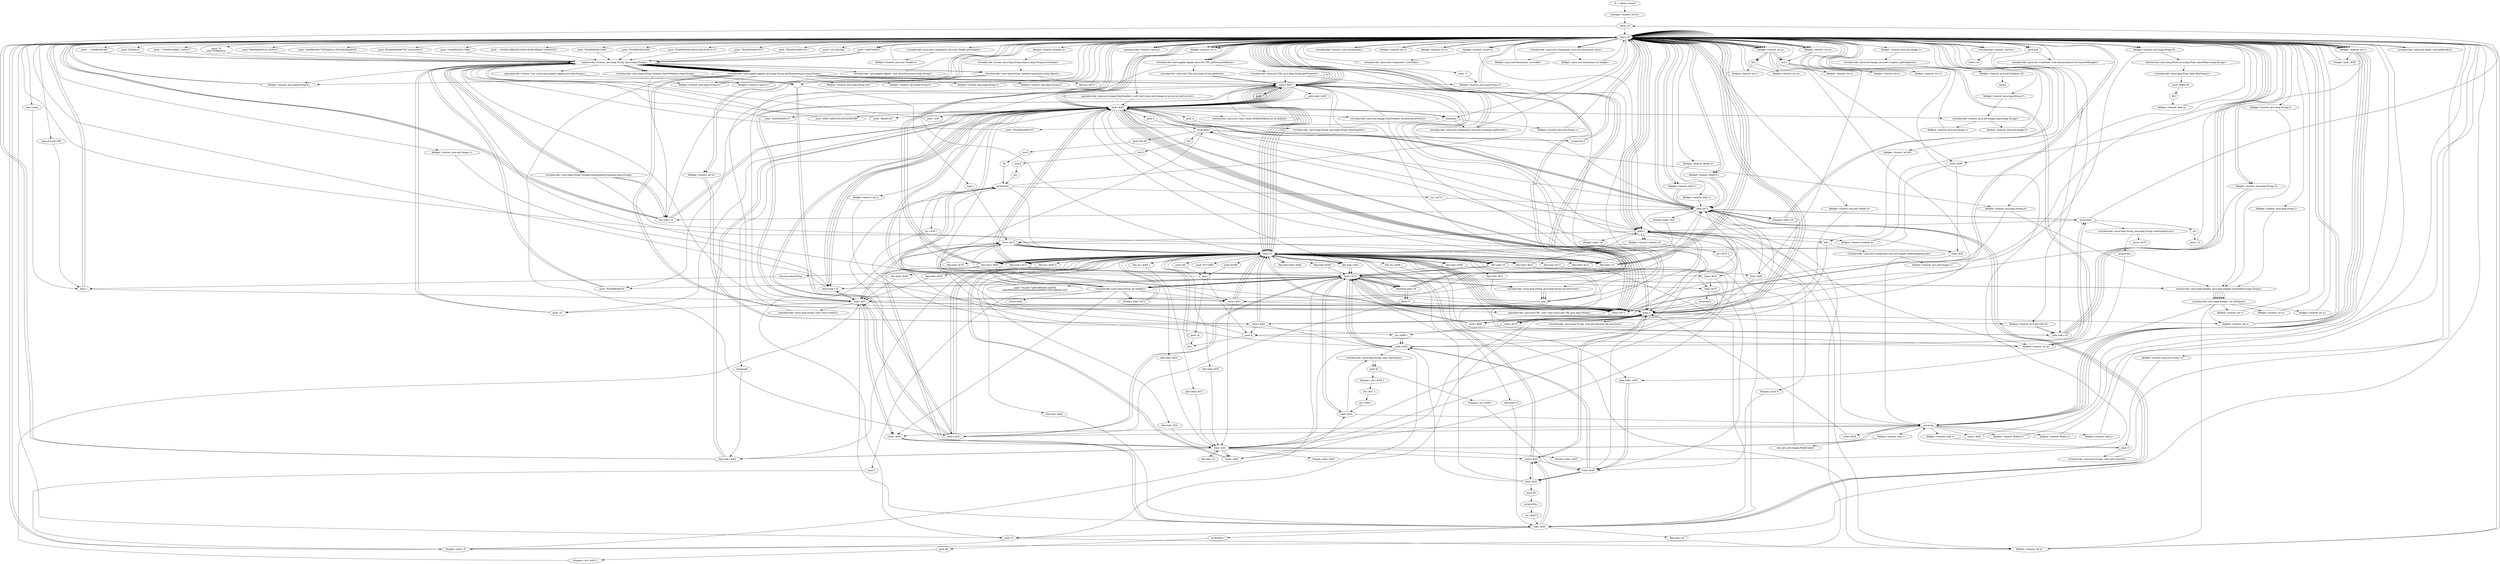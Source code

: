 digraph "" {
    "r0 := @this: huerot"
    "staticget <huerot: int bI>"
    "r0 := @this: huerot"->"staticget <huerot: int bI>";
    "store.i i0"
    "staticget <huerot: int bI>"->"store.i i0";
    "load.r r0"
    "store.i i0"->"load.r r0";
    "push null"
    "load.r r0"->"push null";
    "virtualinvoke <java.awt.Container: void setLayout(java.awt.LayoutManager)>"
    "push null"->"virtualinvoke <java.awt.Container: void setLayout(java.awt.LayoutManager)>";
    "virtualinvoke <java.awt.Container: void setLayout(java.awt.LayoutManager)>"->"load.r r0";
    "virtualinvoke <java.awt.Panel: void addNotify()>"
    "load.r r0"->"virtualinvoke <java.awt.Panel: void addNotify()>";
    "virtualinvoke <java.awt.Panel: void addNotify()>"->"load.r r0";
    "load.r r0"->"load.r r0";
    "virtualinvoke <java.awt.Component: java.awt.Toolkit getToolkit()>"
    "load.r r0"->"virtualinvoke <java.awt.Component: java.awt.Toolkit getToolkit()>";
    "fieldput <huerot: java.awt.Toolkit d>"
    "virtualinvoke <java.awt.Component: java.awt.Toolkit getToolkit()>"->"fieldput <huerot: java.awt.Toolkit d>";
    "fieldput <huerot: java.awt.Toolkit d>"->"load.r r0";
    "load.r r0"->"load.r r0";
    "push \"EG\u0006\u00073E^\u0014\u0014\""
    "load.r r0"->"push \"EG\u0006\u00073E^\u0014\u0014\"";
    "staticinvoke <huerot: java.lang.String c(java.lang.String)>"
    "push \"EG\u0006\u00073E^\u0014\u0014\""->"staticinvoke <huerot: java.lang.String c(java.lang.String)>";
    "virtualinvoke <java.applet.Applet: java.lang.String getParameter(java.lang.String)>"
    "staticinvoke <huerot: java.lang.String c(java.lang.String)>"->"virtualinvoke <java.applet.Applet: java.lang.String getParameter(java.lang.String)>";
    "fieldput <huerot: java.lang.String bH>"
    "virtualinvoke <java.applet.Applet: java.lang.String getParameter(java.lang.String)>"->"fieldput <huerot: java.lang.String bH>";
    "fieldput <huerot: java.lang.String bH>"->"load.r r0";
    "push \"UA\u0002\u0017/B@\""
    "load.r r0"->"push \"UA\u0002\u0017/B@\"";
    "push \"UA\u0002\u0017/B@\""->"staticinvoke <huerot: java.lang.String c(java.lang.String)>";
    "staticinvoke <huerot: java.lang.String c(java.lang.String)>"->"virtualinvoke <java.applet.Applet: java.lang.String getParameter(java.lang.String)>";
    "store.r $r63"
    "virtualinvoke <java.applet.Applet: java.lang.String getParameter(java.lang.String)>"->"store.r $r63";
    "load.r $r63"
    "store.r $r63"->"load.r $r63";
    "store.r $r72"
    "load.r $r63"->"store.r $r72";
    "load.i i0"
    "store.r $r72"->"load.i i0";
    "ifne load.r $r72"
    "load.i i0"->"ifne load.r $r72";
    "ifne load.r $r72"->"load.r $r63";
    "ifnull load.r r0"
    "load.r $r63"->"ifnull load.r r0";
    "ifnull load.r r0"->"load.r $r63";
    "load.r $r63"->"store.r $r72";
    "store.r $r72"->"load.i i0";
    "load.i i0"->"ifne load.r $r72";
    "load.r $r72"
    "ifne load.r $r72"->"load.r $r72";
    "push \"wC\u0017\u001f#B\u0013\u0005\nfpR\u0005\u001a)\u0016p\u000e\u0006%UZG[1ADI\u0012(P\""
    "load.r $r72"->"push \"wC\u0017\u001f#B\u0013\u0005\nfpR\u0005\u001a)\u0016p\u000e\u0006%UZG[1ADI\u0012(P\"";
    "push \"wC\u0017\u001f#B\u0013\u0005\nfpR\u0005\u001a)\u0016p\u000e\u0006%UZG[1ADI\u0012(P\""->"staticinvoke <huerot: java.lang.String c(java.lang.String)>";
    "virtualinvoke <java.lang.String: boolean startsWith(java.lang.String)>"
    "staticinvoke <huerot: java.lang.String c(java.lang.String)>"->"virtualinvoke <java.lang.String: boolean startsWith(java.lang.String)>";
    "ifne load.r r0"
    "virtualinvoke <java.lang.String: boolean startsWith(java.lang.String)>"->"ifne load.r r0";
    "ifne load.r r0"->"load.r r0";
    "specialinvoke <huerot: void a()>"
    "load.r r0"->"specialinvoke <huerot: void a()>";
    "specialinvoke <huerot: void a()>"->"load.i i0";
    "ifeq load.r r0"
    "load.i i0"->"ifeq load.r r0";
    "ifeq load.r r0"->"load.r r0";
    "load.r r0"->"specialinvoke <huerot: void a()>";
    "specialinvoke <huerot: void a()>"->"load.r r0";
    "new Lware"
    "load.r r0"->"new Lware";
    "dup1.r"
    "new Lware"->"dup1.r";
    "dup1.r"->"load.r r0";
    "push \"~F\u0002!)BR\u0013\u001c4\u0016R\u0017\u0003*SG\""
    "load.r r0"->"push \"~F\u0002!)BR\u0013\u001c4\u0016R\u0017\u0003*SG\"";
    "push \"~F\u0002!)BR\u0013\u001c4\u0016R\u0017\u0003*SG\""->"staticinvoke <huerot: java.lang.String c(java.lang.String)>";
    "specialinvoke <Lware: void <init>(java.applet.Applet,java.lang.String)>"
    "staticinvoke <huerot: java.lang.String c(java.lang.String)>"->"specialinvoke <Lware: void <init>(java.applet.Applet,java.lang.String)>";
    "fieldput <huerot: Lware h>"
    "specialinvoke <Lware: void <init>(java.applet.Applet,java.lang.String)>"->"fieldput <huerot: Lware h>";
    "fieldput <huerot: Lware h>"->"load.r r0";
    "fieldget <huerot: Lware h>"
    "load.r r0"->"fieldget <huerot: Lware h>";
    "virtualinvoke <java.awt.Component: void hide()>"
    "fieldget <huerot: Lware h>"->"virtualinvoke <java.awt.Component: void hide()>";
    "virtualinvoke <java.awt.Component: void hide()>"->"load.r r0";
    "virtualinvoke <java.applet.Applet: java.net.URL getDocumentBase()>"
    "load.r r0"->"virtualinvoke <java.applet.Applet: java.net.URL getDocumentBase()>";
    "virtualinvoke <java.net.URL: java.lang.String getProtocol()>"
    "virtualinvoke <java.applet.Applet: java.net.URL getDocumentBase()>"->"virtualinvoke <java.net.URL: java.lang.String getProtocol()>";
    "virtualinvoke <java.net.URL: java.lang.String getProtocol()>"->"store.r $r72";
    "store.r $r72"->"load.r $r72";
    "load.r $r72"->"store.r $r72";
    "goto load.r r0"
    "store.r $r72"->"goto load.r r0";
    "goto load.r r0"->"load.r r0";
    "load.r r0"->"virtualinvoke <java.applet.Applet: java.net.URL getDocumentBase()>";
    "virtualinvoke <java.net.URL: java.lang.String getHost()>"
    "virtualinvoke <java.applet.Applet: java.net.URL getDocumentBase()>"->"virtualinvoke <java.net.URL: java.lang.String getHost()>";
    "virtualinvoke <java.net.URL: java.lang.String getHost()>"->"store.r $r63";
    "goto load.r $r63"
    "store.r $r63"->"goto load.r $r63";
    "goto load.r $r63"->"load.r $r63";
    "virtualinvoke <java.lang.String: java.lang.String toLowerCase()>"
    "load.r $r63"->"virtualinvoke <java.lang.String: java.lang.String toLowerCase()>";
    "pop"
    "virtualinvoke <java.lang.String: java.lang.String toLowerCase()>"->"pop";
    "pop"->"load.r $r72";
    "load.r $r72"->"virtualinvoke <java.lang.String: java.lang.String toLowerCase()>";
    "virtualinvoke <java.lang.String: java.lang.String toLowerCase()>"->"pop";
    "pop"->"load.i i0";
    "ifne load.i i0"
    "load.i i0"->"ifne load.i i0";
    "ifne load.i i0"->"load.r $r72";
    "push \"PZ\u000b\u0016\""
    "load.r $r72"->"push \"PZ\u000b\u0016\"";
    "push \"PZ\u000b\u0016\""->"staticinvoke <huerot: java.lang.String c(java.lang.String)>";
    "virtualinvoke <java.lang.String: boolean equals(java.lang.Object)>"
    "staticinvoke <huerot: java.lang.String c(java.lang.String)>"->"virtualinvoke <java.lang.String: boolean equals(java.lang.Object)>";
    "virtualinvoke <java.lang.String: boolean equals(java.lang.Object)>"->"ifne load.r r0";
    "ifne load.r r0"->"load.r $r63";
    "virtualinvoke <java.lang.String: int length()>"
    "load.r $r63"->"virtualinvoke <java.lang.String: int length()>";
    "store.i $r72"
    "virtualinvoke <java.lang.String: int length()>"->"store.i $r72";
    "store.i $r72"->"load.i i0";
    "ifne load.i $r72"
    "load.i i0"->"ifne load.i $r72";
    "load.i $r72"
    "ifne load.i $r72"->"load.i $r72";
    "push 1"
    "load.i $r72"->"push 1";
    "ifcmplt.i load.r r0"
    "push 1"->"ifcmplt.i load.r r0";
    "ifcmplt.i load.r r0"->"load.r $r63";
    "push \"Z\\\u0004\u0012*\""
    "load.r $r63"->"push \"Z\\\u0004\u0012*\"";
    "push \"Z\\\u0004\u0012*\""->"staticinvoke <huerot: java.lang.String c(java.lang.String)>";
    "staticinvoke <huerot: java.lang.String c(java.lang.String)>"->"virtualinvoke <java.lang.String: boolean startsWith(java.lang.String)>";
    ""
    "virtualinvoke <java.lang.String: boolean startsWith(java.lang.String)>"->"";
    "dup1.i"
    ""->"dup1.i";
    "dup1.i"->"store.i $r72";
    "store.i $i31"
    "store.i $r72"->"store.i $i31";
    "store.i $i31"->"load.i i0";
    "load.i i0"->"ifne load.i i0";
    "ifne load.i i0"->"load.i $r72";
    "load.i $r72"->"ifne load.r r0";
    "ifne load.r r0"->"load.r $r63";
    "push \"\u0007\u0001P]v\u0018\u0003IB\""
    "load.r $r63"->"push \"\u0007\u0001P]v\u0018\u0003IB\"";
    "push \"\u0007\u0001P]v\u0018\u0003IB\""->"staticinvoke <huerot: java.lang.String c(java.lang.String)>";
    "staticinvoke <huerot: java.lang.String c(java.lang.String)>"->"virtualinvoke <java.lang.String: boolean equals(java.lang.Object)>";
    "virtualinvoke <java.lang.String: boolean equals(java.lang.Object)>"->"";
    ""->"store.i $i31";
    "store.i $i31"->"load.i i0";
    "load.i i0"->"ifne load.i i0";
    "load.i $i31"
    "ifne load.i i0"->"load.i $i31";
    "ifeq load.r $r63"
    "load.i $i31"->"ifeq load.r $r63";
    "ifeq load.r $r63"->"load.r r0";
    "load.r r0"->"push 1";
    "fieldput <huerot: boolean Q>"
    "push 1"->"fieldput <huerot: boolean Q>";
    "fieldput <huerot: boolean Q>"->"load.i i0";
    "load.i i0"->"ifeq load.r r0";
    "ifeq load.r r0"->"load.r $r63";
    "push \"AD\u0010]\""
    "load.r $r63"->"push \"AD\u0010]\"";
    "push \"AD\u0010]\""->"staticinvoke <huerot: java.lang.String c(java.lang.String)>";
    "staticinvoke <huerot: java.lang.String c(java.lang.String)>"->"virtualinvoke <java.lang.String: boolean startsWith(java.lang.String)>";
    "virtualinvoke <java.lang.String: boolean startsWith(java.lang.String)>"->"";
    ""->"store.i $i31";
    "store.i $i31"->"load.i i0";
    "ifne load.i $i31"
    "load.i i0"->"ifne load.i $i31";
    "ifne load.i $i31"->"load.i $i31";
    "load.i $i31"->"ifeq load.r $r63";
    "ifeq load.r $r63"->"load.r $r63";
    "push 4"
    "load.r $r63"->"push 4";
    "virtualinvoke <java.lang.String: java.lang.String substring(int)>"
    "push 4"->"virtualinvoke <java.lang.String: java.lang.String substring(int)>";
    "virtualinvoke <java.lang.String: java.lang.String substring(int)>"->"store.r $r63";
    "store.r $r63"->"load.r $r63";
    "load.r $r63"->"virtualinvoke <java.lang.String: int length()>";
    "virtualinvoke <java.lang.String: int length()>"->"store.i $i31";
    "store.i $i31"->"load.i $i31";
    "load.i $i31"->"store.i $r72";
    "store.i $r72"->"load.i $i31";
    "store.i $r64"
    "load.i $i31"->"store.i $r64";
    "store.i $r64"->"load.i i0";
    "ifne load.i $r64"
    "load.i i0"->"ifne load.i $r64";
    "ifne load.i $r64"->"load.i $i31";
    "ifle load.r r0"
    "load.i $i31"->"ifle load.r r0";
    "ifle load.r r0"->"load.i $i31";
    "load.i $i31"->"store.i $r64";
    "load.i $r64"
    "store.i $r64"->"load.i $r64";
    "newarray"
    "load.i $r64"->"newarray";
    "store.r $i31"
    "newarray"->"store.r $i31";
    "store.r $i31"->"load.r $r63";
    "push 0"
    "load.r $r63"->"push 0";
    "push 0"->"load.i $r72";
    "load.r $i31"
    "load.i $r72"->"load.r $i31";
    "load.r $i31"->"push 0";
    "virtualinvoke <java.lang.String: void getChars(int,int,char[],int)>"
    "push 0"->"virtualinvoke <java.lang.String: void getChars(int,int,char[],int)>";
    "virtualinvoke <java.lang.String: void getChars(int,int,char[],int)>"->"push 0";
    "store.i $r63"
    "push 0"->"store.i $r63";
    "store.i $r63"->"load.i i0";
    "ifeq load.i $r63"
    "load.i i0"->"ifeq load.i $r63";
    "ifeq load.i $r63"->"load.r $i31";
    "store.r $r64"
    "load.r $i31"->"store.r $r64";
    "load.i $r63"
    "store.r $r64"->"load.i $r63";
    "store.i $i35"
    "load.i $r63"->"store.i $i35";
    "store.i $i35"->"load.i i0";
    "ifne load.r $r64"
    "load.i i0"->"ifne load.r $r64";
    "ifne load.r $r64"->"load.r $i31";
    "load.r $i31"->"load.i $r63";
    "arrayread.c"
    "load.i $r63"->"arrayread.c";
    "push 48"
    "arrayread.c"->"push 48";
    "ifcmpne.c inc.i $r63 5"
    "push 48"->"ifcmpne.c inc.i $r63 5";
    "ifcmpne.c inc.i $r63 5"->"load.r $i31";
    "load.r $i31"->"store.r $r64";
    "store.r $r64"->"load.i $r63";
    "load.i $r63"->"store.i $i35";
    "load.r $r64"
    "store.i $i35"->"load.r $r64";
    "load.i $i35"
    "load.r $r64"->"load.i $i35";
    "push 49"
    "load.i $i35"->"push 49";
    "arraywrite.c"
    "push 49"->"arraywrite.c";
    "inc.i $r63 5"
    "arraywrite.c"->"inc.i $r63 5";
    "inc.i $r63 5"->"load.i $r63";
    "load.i $r63"->"load.i $r72";
    "ifcmplt.i load.r $i31"
    "load.i $r72"->"ifcmplt.i load.r $i31";
    "ifcmplt.i load.r $i31"->"load.i i0";
    "ifne inc.i $r63 5"
    "load.i i0"->"ifne inc.i $r63 5";
    "new java.lang.String"
    "ifne inc.i $r63 5"->"new java.lang.String";
    "new java.lang.String"->"dup1.r";
    "dup1.r"->"load.r $i31";
    "specialinvoke <java.lang.String: void <init>(char[])>"
    "load.r $i31"->"specialinvoke <java.lang.String: void <init>(char[])>";
    "specialinvoke <java.lang.String: void <init>(char[])>"->"store.r $r63";
    "store.r $r63"->"load.r r0";
    "push \"DV\u0000\u0010)RV\""
    "load.r r0"->"push \"DV\u0000\u0010)RV\"";
    "push \"DV\u0000\u0010)RV\""->"staticinvoke <huerot: java.lang.String c(java.lang.String)>";
    "staticinvoke <huerot: java.lang.String c(java.lang.String)>"->"virtualinvoke <java.applet.Applet: java.lang.String getParameter(java.lang.String)>";
    "virtualinvoke <java.applet.Applet: java.lang.String getParameter(java.lang.String)>"->"store.r $r72";
    "store.r $r72"->"load.r $r72";
    "load.r $r72"->"store.r $i31";
    "store.r $i31"->"load.i i0";
    "ifne load.r $i31"
    "load.i i0"->"ifne load.r $i31";
    "ifne load.r $i31"->"load.r $r72";
    "load.r $r72"->"ifnull load.r r0";
    "ifnull load.r r0"->"load.r $r72";
    "load.r $r72"->"store.r $i31";
    "store.r $i31"->"load.i i0";
    "load.i i0"->"ifne load.r $i31";
    "ifne load.r $i31"->"load.r $r72";
    "load.r $r72"->"virtualinvoke <java.lang.String: int length()>";
    "push 5"
    "virtualinvoke <java.lang.String: int length()>"->"push 5";
    "ifcmple.i load.r r0"
    "push 5"->"ifcmple.i load.r r0";
    "ifcmple.i load.r r0"->"load.r $r72";
    "load.r $r72"->"virtualinvoke <java.lang.String: java.lang.String toLowerCase()>";
    "virtualinvoke <java.lang.String: java.lang.String toLowerCase()>"->"pop";
    "pop"->"push 1";
    "push 1"->"store.i $i31";
    "store.i $i31"->"push 0";
    "push 0"->"store.i $r64";
    "store.i $r64"->"load.i i0";
    "ifeq load.i $r64"
    "load.i i0"->"ifeq load.i $r64";
    "ifeq load.i $r64"->"load.r $r72";
    "load.r $r72"->"load.i $r64";
    "virtualinvoke <java.lang.String: char charAt(int)>"
    "load.i $r64"->"virtualinvoke <java.lang.String: char charAt(int)>";
    "push 43"
    "virtualinvoke <java.lang.String: char charAt(int)>"->"push 43";
    "ifcmpne.c inc.i $r64 1"
    "push 43"->"ifcmpne.c inc.i $r64 1";
    "inc.i $i31 1"
    "ifcmpne.c inc.i $r64 1"->"inc.i $i31 1";
    "inc.i $r64 1"
    "inc.i $i31 1"->"inc.i $r64 1";
    "inc.i $r64 1"->"load.i $r64";
    "load.i $r64"->"load.r $r72";
    "load.r $r72"->"virtualinvoke <java.lang.String: int length()>";
    "ifcmplt.i load.r $r72"
    "virtualinvoke <java.lang.String: int length()>"->"ifcmplt.i load.r $r72";
    "ifcmplt.i load.r $r72"->"load.i i0";
    "ifne inc.i $r64 1"
    "load.i i0"->"ifne inc.i $r64 1";
    "goto load.i $i31"
    "ifne inc.i $r64 1"->"goto load.i $i31";
    "goto load.i $i31"->"load.i $i31";
    "load.i $i31"->"newarray";
    "newarray"->"store.r $r64";
    "store.r $r64"->"load.i $i31";
    "load.i $i31"->"store.i $i35";
    "store.i $i35"->"load.i i0";
    "ifne load.i $i35"
    "load.i i0"->"ifne load.i $i35";
    "ifne load.i $i35"->"load.i $i31";
    "load.i $i31"->"push 1";
    "ifcmpne.i push 0"
    "push 1"->"ifcmpne.i push 0";
    "ifcmpne.i push 0"->"load.r $r64";
    "load.r $r64"->"push 0";
    "push 0"->"load.r $r72";
    "load.r $r72"->"virtualinvoke <java.lang.String: int length()>";
    "arraywrite.i"
    "virtualinvoke <java.lang.String: int length()>"->"arraywrite.i";
    "arraywrite.i"->"load.i i0";
    "ifeq load.i $i31"
    "load.i i0"->"ifeq load.i $i31";
    "ifeq load.i $i31"->"push 0";
    "push 0"->"store.i $i35";
    "store.i $i35"->"load.i $i35";
    "load.i $i35"->"store.i $i35";
    "store.i $i35"->"push 0";
    "store.i $r66"
    "push 0"->"store.i $r66";
    "store.i $r66"->"load.i i0";
    "ifeq load.i $r66"
    "load.i i0"->"ifeq load.i $r66";
    "ifeq load.i $r66"->"load.r $r72";
    "load.i $r66"
    "load.r $r72"->"load.i $r66";
    "load.i $r66"->"virtualinvoke <java.lang.String: char charAt(int)>";
    "virtualinvoke <java.lang.String: char charAt(int)>"->"push 43";
    "ifcmpne.c inc.i $r66 1"
    "push 43"->"ifcmpne.c inc.i $r66 1";
    "ifcmpne.c inc.i $r66 1"->"load.r $r64";
    "load.r $r64"->"load.i $i35";
    "load.i $i35"->"load.i $r66";
    "load.i $r66"->"arraywrite.i";
    "inc.i $i35 1"
    "arraywrite.i"->"inc.i $i35 1";
    "inc.i $r66 1"
    "inc.i $i35 1"->"inc.i $r66 1";
    "inc.i $r66 1"->"load.i $r66";
    "load.i $r66"->"load.r $r72";
    "load.r $r72"->"virtualinvoke <java.lang.String: int length()>";
    "virtualinvoke <java.lang.String: int length()>"->"ifcmplt.i load.r $r72";
    "ifcmplt.i load.r $r72"->"load.i i0";
    "ifne inc.i $r66 1"
    "load.i i0"->"ifne inc.i $r66 1";
    "goto load.r $r64"
    "ifne inc.i $r66 1"->"goto load.r $r64";
    "goto load.r $r64"->"load.r $r64";
    "load.r $r64"->"load.i $i35";
    "load.i $i35"->"load.r $r72";
    "load.r $r72"->"virtualinvoke <java.lang.String: int length()>";
    "virtualinvoke <java.lang.String: int length()>"->"arraywrite.i";
    "arraywrite.i"->"load.i $i31";
    "load.i $i31"->"newarray";
    "store.r $i35"
    "newarray"->"store.r $i35";
    "store.r $i35"->"push 0";
    "store.i $r70"
    "push 0"->"store.i $r70";
    "store.i $r70"->"push 0";
    "push 0"->"store.i $r66";
    "store.i $r66"->"load.i i0";
    "load.i i0"->"ifeq load.i $r66";
    "load.r $i35"
    "ifeq load.i $r66"->"load.r $i35";
    "load.r $i35"->"load.i $r66";
    "load.i $r66"->"load.r $r72";
    "load.i $r70"
    "load.r $r72"->"load.i $r70";
    "load.i $r70"->"load.r $r64";
    "load.r $r64"->"load.i $r66";
    "arrayread.i"
    "load.i $r66"->"arrayread.i";
    "virtualinvoke <java.lang.String: java.lang.String substring(int,int)>"
    "arrayread.i"->"virtualinvoke <java.lang.String: java.lang.String substring(int,int)>";
    "arraywrite.r"
    "virtualinvoke <java.lang.String: java.lang.String substring(int,int)>"->"arraywrite.r";
    "arraywrite.r"->"goto load.r $r64";
    "goto load.r $r64"->"load.r $r64";
    "load.r $r64"->"load.i $r66";
    "load.i $r66"->"arrayread.i";
    "arrayread.i"->"push 1";
    "add.i"
    "push 1"->"add.i";
    "add.i"->"store.i $r70";
    "store.i $r70"->"inc.i $r66 1";
    "inc.i $r66 1"->"load.i $r66";
    "load.i $r66"->"load.i $i31";
    "ifcmplt.i load.r $i35"
    "load.i $i31"->"ifcmplt.i load.r $i35";
    "ifcmplt.i load.r $i35"->"push 0";
    "push 0"->"store.i $r70";
    "store.i $r70"->"load.i i0";
    "ifne goto load.r $r64"
    "load.i i0"->"ifne goto load.r $r64";
    "ifne goto load.r $r64"->"load.i i0";
    "ifeq load.i $r70"
    "load.i i0"->"ifeq load.i $r70";
    "ifeq load.i $r70"->"load.r $r63";
    "load.r $r63"->"load.r r0";
    "load.r r0"->"fieldget <huerot: Lware h>";
    "fieldget <huerot: Lware h>"->"load.r $i35";
    "load.r $i35"->"load.i $r70";
    "arrayread.r"
    "load.i $r70"->"arrayread.r";
    "arrayread.r"->"push 0";
    "push 0"->"load.r r0";
    "fieldget <huerot: boolean Q>"
    "load.r r0"->"fieldget <huerot: boolean Q>";
    "virtualinvoke <Lware: java.lang.String dr(java.lang.String,int,boolean)>"
    "fieldget <huerot: boolean Q>"->"virtualinvoke <Lware: java.lang.String dr(java.lang.String,int,boolean)>";
    "virtualinvoke <Lware: java.lang.String dr(java.lang.String,int,boolean)>"->"virtualinvoke <java.lang.String: boolean equals(java.lang.Object)>";
    "ifeq inc.i $r70 1"
    "virtualinvoke <java.lang.String: boolean equals(java.lang.Object)>"->"ifeq inc.i $r70 1";
    "ifeq inc.i $r70 1"->"load.r r0";
    "load.r r0"->"push 1";
    "push 1"->"fieldput <huerot: boolean Q>";
    "inc.i $r70 1"
    "fieldput <huerot: boolean Q>"->"inc.i $r70 1";
    "inc.i $r70 1"->"load.i $r70";
    "load.i $r70"->"load.i $i31";
    "ifcmplt.i load.r $r63"
    "load.i $i31"->"ifcmplt.i load.r $r63";
    "ifcmplt.i load.r $r63"->"load.r r0";
    "push \"DV\u0000\u001f/XX\""
    "load.r r0"->"push \"DV\u0000\u001f/XX\"";
    "push \"DV\u0000\u001f/XX\""->"staticinvoke <huerot: java.lang.String c(java.lang.String)>";
    "staticinvoke <huerot: java.lang.String c(java.lang.String)>"->"virtualinvoke <java.applet.Applet: java.lang.String getParameter(java.lang.String)>";
    "virtualinvoke <java.applet.Applet: java.lang.String getParameter(java.lang.String)>"->"store.r $i31";
    "store.r $i31"->"load.r $i31";
    "load.r $i31"->"store.r $r63";
    "store.r $r63"->"load.i i0";
    "ifne load.r $r63"
    "load.i i0"->"ifne load.r $r63";
    "ifne load.r $r63"->"load.r $i31";
    "load.r $i31"->"ifnull load.r r0";
    "ifnull load.r r0"->"load.r $i31";
    "load.r $i31"->"store.r $r63";
    "store.r $r63"->"load.i i0";
    "load.i i0"->"ifne load.r $r63";
    "ifne load.r $r63"->"load.r $i31";
    "push \"x|\""
    "load.r $i31"->"push \"x|\"";
    "push \"x|\""->"staticinvoke <huerot: java.lang.String c(java.lang.String)>";
    "virtualinvoke <java.lang.String: boolean equalsIgnoreCase(java.lang.String)>"
    "staticinvoke <huerot: java.lang.String c(java.lang.String)>"->"virtualinvoke <java.lang.String: boolean equalsIgnoreCase(java.lang.String)>";
    "virtualinvoke <java.lang.String: boolean equalsIgnoreCase(java.lang.String)>"->"ifne load.r r0";
    "ifne load.r r0"->"load.r r0";
    "new java.net.URL"
    "load.r r0"->"new java.net.URL";
    "new java.net.URL"->"dup1.r";
    "dup1.r"->"load.r r0";
    "load.r r0"->"virtualinvoke <java.applet.Applet: java.net.URL getDocumentBase()>";
    "virtualinvoke <java.applet.Applet: java.net.URL getDocumentBase()>"->"load.r $i31";
    "specialinvoke <java.net.URL: void <init>(java.net.URL,java.lang.String)>"
    "load.r $i31"->"specialinvoke <java.net.URL: void <init>(java.net.URL,java.lang.String)>";
    "fieldput <huerot: java.net.URL R>"
    "specialinvoke <java.net.URL: void <init>(java.net.URL,java.lang.String)>"->"fieldput <huerot: java.net.URL R>";
    "fieldput <huerot: java.net.URL R>"->"goto load.r r0";
    "goto load.r r0"->"load.r r0";
    "push \"DV\u0000\u001d#AU\u0015\u0012+S\""
    "load.r r0"->"push \"DV\u0000\u001d#AU\u0015\u0012+S\"";
    "push \"DV\u0000\u001d#AU\u0015\u0012+S\""->"staticinvoke <huerot: java.lang.String c(java.lang.String)>";
    "staticinvoke <huerot: java.lang.String c(java.lang.String)>"->"virtualinvoke <java.applet.Applet: java.lang.String getParameter(java.lang.String)>";
    "virtualinvoke <java.applet.Applet: java.lang.String getParameter(java.lang.String)>"->"store.r $r63";
    "store.r $r63"->"load.r $r63";
    "push \"ov4\""
    "load.r $r63"->"push \"ov4\"";
    "push \"ov4\""->"staticinvoke <huerot: java.lang.String c(java.lang.String)>";
    "staticinvoke <huerot: java.lang.String c(java.lang.String)>"->"virtualinvoke <java.lang.String: boolean equalsIgnoreCase(java.lang.String)>";
    "virtualinvoke <java.lang.String: boolean equalsIgnoreCase(java.lang.String)>"->"ifeq load.r r0";
    "ifeq load.r r0"->"load.r r0";
    "load.r r0"->"push 1";
    "fieldput <huerot: boolean S>"
    "push 1"->"fieldput <huerot: boolean S>";
    "fieldput <huerot: boolean S>"->"load.r r0";
    "virtualinvoke <java.awt.Component: java.awt.Container getParent()>"
    "load.r r0"->"virtualinvoke <java.awt.Component: java.awt.Container getParent()>";
    "virtualinvoke <java.awt.Component: java.awt.Container getParent()>"->"store.r $r63";
    "store.r $r63"->"load.i i0";
    "load.i i0"->"ifeq load.r $r63";
    "ifeq load.r $r63"->"load.r $r63";
    "checkcast"
    "load.r $r63"->"checkcast";
    "checkcast"->"virtualinvoke <java.awt.Component: java.awt.Container getParent()>";
    "virtualinvoke <java.awt.Component: java.awt.Container getParent()>"->"store.r $r63";
    "store.r $r63"->"load.r $r63";
    "load.r $r63"->"store.r $r63";
    "store.r $r63"->"load.r $r63";
    "instanceof"
    "load.r $r63"->"instanceof";
    "instanceof"->"ifeq load.r $r63";
    "ifeq load.r $r63"->"load.r r0";
    "load.r r0"->"load.r $r63";
    "load.r $r63"->"checkcast";
    "fieldput <huerot: java.awt.Frame r>"
    "checkcast"->"fieldput <huerot: java.awt.Frame r>";
    "fieldput <huerot: java.awt.Frame r>"->"load.r r0";
    "fieldget <huerot: java.awt.Frame r>"
    "load.r r0"->"fieldget <huerot: java.awt.Frame r>";
    "push 3"
    "fieldget <huerot: java.awt.Frame r>"->"push 3";
    "virtualinvoke <java.awt.Frame: void setCursor(int)>"
    "push 3"->"virtualinvoke <java.awt.Frame: void setCursor(int)>";
    "virtualinvoke <java.awt.Frame: void setCursor(int)>"->"load.r r0";
    "load.r r0"->"store.r $r63";
    "store.r $r63"->"load.i i0";
    "load.i i0"->"ifne load.r $r63";
    "ifne load.r $r63"->"load.r r0";
    "load.r r0"->"checkcast";
    "push \"YE\u0002\u0001/[T\""
    "checkcast"->"push \"YE\u0002\u0001/[T\"";
    "push \"YE\u0002\u0001/[T\""->"staticinvoke <huerot: java.lang.String c(java.lang.String)>";
    "staticinvoke <huerot: java.lang.String c(java.lang.String)>"->"virtualinvoke <java.applet.Applet: java.lang.String getParameter(java.lang.String)>";
    "virtualinvoke <java.applet.Applet: java.lang.String getParameter(java.lang.String)>"->"store.r $r63";
    "store.r $r63"->"load.r $r63";
    "load.r $r63"->"store.r $r72";
    "store.r $r72"->"load.i i0";
    "load.i i0"->"ifne load.r $r72";
    "ifne load.r $r72"->"load.r $r63";
    "load.r $r63"->"ifnull load.r r0";
    "ifnull load.r r0"->"load.r $r63";
    "load.r $r63"->"store.r $r72";
    "store.r $r72"->"load.i i0";
    "load.i i0"->"ifne load.r $r72";
    "ifne load.r $r72"->"load.r $r63";
    "load.r $r63"->"push \"x|\"";
    "push \"x|\""->"staticinvoke <huerot: java.lang.String c(java.lang.String)>";
    "staticinvoke <huerot: java.lang.String c(java.lang.String)>"->"virtualinvoke <java.lang.String: boolean equalsIgnoreCase(java.lang.String)>";
    "virtualinvoke <java.lang.String: boolean equalsIgnoreCase(java.lang.String)>"->"ifne load.r r0";
    "ifne load.r r0"->"load.r r0";
    "load.r r0"->"load.r r0";
    "load.r r0"->"load.r $r63";
    "virtualinvoke <huerot: java.awt.Image a(java.lang.String)>"
    "load.r $r63"->"virtualinvoke <huerot: java.awt.Image a(java.lang.String)>";
    "fieldput <huerot: java.awt.Image s>"
    "virtualinvoke <huerot: java.awt.Image a(java.lang.String)>"->"fieldput <huerot: java.awt.Image s>";
    "fieldput <huerot: java.awt.Image s>"->"load.r r0";
    "load.r r0"->"store.r $r63";
    "store.r $r63"->"load.i i0";
    "load.i i0"->"ifne load.r $r63";
    "ifne load.r $r63"->"load.r r0";
    "fieldget <huerot: java.awt.Image s>"
    "load.r r0"->"fieldget <huerot: java.awt.Image s>";
    "fieldget <huerot: java.awt.Image s>"->"ifnull load.r r0";
    "ifnull load.r r0"->"load.r r0";
    "push \"YE\u0002\u0001/[T?\""
    "load.r r0"->"push \"YE\u0002\u0001/[T?\"";
    "push \"YE\u0002\u0001/[T?\""->"staticinvoke <huerot: java.lang.String c(java.lang.String)>";
    "staticinvoke <huerot: java.lang.String c(java.lang.String)>"->"virtualinvoke <java.applet.Applet: java.lang.String getParameter(java.lang.String)>";
    "virtualinvoke <java.applet.Applet: java.lang.String getParameter(java.lang.String)>"->"store.r $r72";
    "store.r $r72"->"load.r $r72";
    "load.r $r72"->"store.r $r63";
    "store.r $r63"->"load.i i0";
    "load.i i0"->"ifne load.r $r63";
    "ifne load.r $r63"->"load.r $r72";
    "ifnonnull load.r r0"
    "load.r $r72"->"ifnonnull load.r r0";
    "push \"0\""
    "ifnonnull load.r r0"->"push \"0\"";
    "push \"0\""->"store.r $r72";
    "store.r $r72"->"load.r r0";
    "load.r r0"->"load.r $r72";
    "staticinvoke <java.lang.Integer: java.lang.Integer valueOf(java.lang.String)>"
    "load.r $r72"->"staticinvoke <java.lang.Integer: java.lang.Integer valueOf(java.lang.String)>";
    "virtualinvoke <java.lang.Integer: int intValue()>"
    "staticinvoke <java.lang.Integer: java.lang.Integer valueOf(java.lang.String)>"->"virtualinvoke <java.lang.Integer: int intValue()>";
    "fieldput <huerot: int t>"
    "virtualinvoke <java.lang.Integer: int intValue()>"->"fieldput <huerot: int t>";
    "fieldput <huerot: int t>"->"load.r r0";
    "push \"YE\u0002\u0001/[T>\""
    "load.r r0"->"push \"YE\u0002\u0001/[T>\"";
    "push \"YE\u0002\u0001/[T>\""->"staticinvoke <huerot: java.lang.String c(java.lang.String)>";
    "staticinvoke <huerot: java.lang.String c(java.lang.String)>"->"virtualinvoke <java.applet.Applet: java.lang.String getParameter(java.lang.String)>";
    "virtualinvoke <java.applet.Applet: java.lang.String getParameter(java.lang.String)>"->"store.r $r63";
    "store.r $r63"->"load.r $r63";
    "load.r $r63"->"store.r $r72";
    "store.r $r72"->"load.r $r63";
    "load.r $r63"->"store.r $i31";
    "store.r $i31"->"load.i i0";
    "load.i i0"->"ifne load.r $i31";
    "ifne load.r $i31"->"load.r $r63";
    "load.r $r63"->"ifnonnull load.r r0";
    "ifnonnull load.r r0"->"push \"0\"";
    "push \"0\""->"store.r $i31";
    "store.r $i31"->"load.r $i31";
    "load.r $i31"->"store.r $r72";
    "store.r $r72"->"load.r r0";
    "load.r r0"->"load.r $r72";
    "load.r $r72"->"staticinvoke <java.lang.Integer: java.lang.Integer valueOf(java.lang.String)>";
    "staticinvoke <java.lang.Integer: java.lang.Integer valueOf(java.lang.String)>"->"virtualinvoke <java.lang.Integer: int intValue()>";
    "fieldput <huerot: int u>"
    "virtualinvoke <java.lang.Integer: int intValue()>"->"fieldput <huerot: int u>";
    "fieldput <huerot: int u>"->"load.r r0";
    "load.r r0"->"load.r r0";
    "push \"{Z\t \u001fxp\""
    "load.r r0"->"push \"{Z\t \u001fxp\"";
    "push \"{Z\t \u001fxp\""->"staticinvoke <huerot: java.lang.String c(java.lang.String)>";
    "staticinvoke <huerot: java.lang.String c(java.lang.String)>"->"virtualinvoke <java.applet.Applet: java.lang.String getParameter(java.lang.String)>";
    "fieldput <huerot: java.lang.String K>"
    "virtualinvoke <java.applet.Applet: java.lang.String getParameter(java.lang.String)>"->"fieldput <huerot: java.lang.String K>";
    "fieldput <huerot: java.lang.String K>"->"load.r r0";
    "load.r r0"->"store.r $r63";
    "store.r $r63"->"load.r $r63";
    "fieldget <huerot: java.lang.String K>"
    "load.r $r63"->"fieldget <huerot: java.lang.String K>";
    "fieldget <huerot: java.lang.String K>"->"store.r $r72";
    "store.r $r72"->"load.i i0";
    "load.i i0"->"ifne load.i i0";
    "ifne load.i i0"->"load.r $r72";
    "load.r $r72"->"ifnonnull load.r r0";
    "ifnonnull load.r r0"->"load.r r0";
    "push \"\u0007\u0003\""
    "load.r r0"->"push \"\u0007\u0003\"";
    "push \"\u0007\u0003\""->"staticinvoke <huerot: java.lang.String c(java.lang.String)>";
    "staticinvoke <huerot: java.lang.String c(java.lang.String)>"->"fieldput <huerot: java.lang.String K>";
    "fieldput <huerot: java.lang.String K>"->"load.r r0";
    "load.r r0"->"load.r r0";
    "load.r r0"->"fieldget <huerot: java.lang.String K>";
    "fieldget <huerot: java.lang.String K>"->"staticinvoke <java.lang.Integer: java.lang.Integer valueOf(java.lang.String)>";
    "staticinvoke <java.lang.Integer: java.lang.Integer valueOf(java.lang.String)>"->"virtualinvoke <java.lang.Integer: int intValue()>";
    "fieldput <huerot: int e>"
    "virtualinvoke <java.lang.Integer: int intValue()>"->"fieldput <huerot: int e>";
    "fieldput <huerot: int e>"->"load.r r0";
    "load.r r0"->"load.r r0";
    "push \"_^\u0006\u0014#\""
    "load.r r0"->"push \"_^\u0006\u0014#\"";
    "push \"_^\u0006\u0014#\""->"staticinvoke <huerot: java.lang.String c(java.lang.String)>";
    "staticinvoke <huerot: java.lang.String c(java.lang.String)>"->"virtualinvoke <java.applet.Applet: java.lang.String getParameter(java.lang.String)>";
    "fieldput <huerot: java.lang.String F>"
    "virtualinvoke <java.applet.Applet: java.lang.String getParameter(java.lang.String)>"->"fieldput <huerot: java.lang.String F>";
    "fieldput <huerot: java.lang.String F>"->"load.r r0";
    "load.r r0"->"load.r r0";
    "push \"DV\u0014\""
    "load.r r0"->"push \"DV\u0014\"";
    "push \"DV\u0014\""->"staticinvoke <huerot: java.lang.String c(java.lang.String)>";
    "staticinvoke <huerot: java.lang.String c(java.lang.String)>"->"virtualinvoke <java.applet.Applet: java.lang.String getParameter(java.lang.String)>";
    "fieldput <huerot: java.lang.String G>"
    "virtualinvoke <java.applet.Applet: java.lang.String getParameter(java.lang.String)>"->"fieldput <huerot: java.lang.String G>";
    "fieldput <huerot: java.lang.String G>"->"load.r r0";
    "fieldget <huerot: java.lang.String G>"
    "load.r r0"->"fieldget <huerot: java.lang.String G>";
    "fieldget <huerot: java.lang.String G>"->"store.r $r72";
    "store.r $r72"->"load.i i0";
    "load.i i0"->"ifne load.r $r72";
    "ifne load.r $r72"->"load.r $r72";
    "load.r $r72"->"ifnonnull load.r r0";
    "ifnonnull load.r r0"->"load.r r0";
    "push \"1\""
    "load.r r0"->"push \"1\"";
    "push \"1\""->"fieldput <huerot: java.lang.String G>";
    "fieldput <huerot: java.lang.String G>"->"load.r r0";
    "load.r r0"->"load.r r0";
    "push \"^F\u0002\u0000._U\u0013\""
    "load.r r0"->"push \"^F\u0002\u0000._U\u0013\"";
    "push \"^F\u0002\u0000._U\u0013\""->"staticinvoke <huerot: java.lang.String c(java.lang.String)>";
    "staticinvoke <huerot: java.lang.String c(java.lang.String)>"->"virtualinvoke <java.applet.Applet: java.lang.String getParameter(java.lang.String)>";
    "fieldput <huerot: java.lang.String H>"
    "virtualinvoke <java.applet.Applet: java.lang.String getParameter(java.lang.String)>"->"fieldput <huerot: java.lang.String H>";
    "fieldput <huerot: java.lang.String H>"->"load.r r0";
    "load.r r0"->"store.r $r63";
    "store.r $r63"->"load.i i0";
    "load.i i0"->"ifne load.r $r63";
    "ifne load.r $r63"->"load.r r0";
    "fieldget <huerot: java.lang.String H>"
    "load.r r0"->"fieldget <huerot: java.lang.String H>";
    "fieldget <huerot: java.lang.String H>"->"store.r $r72";
    "store.r $r72"->"load.r $r72";
    "load.r $r72"->"ifnonnull load.r r0";
    "ifnonnull load.r r0"->"load.r r0";
    "load.r r0"->"push \"\u0007\u0003\"";
    "push \"\u0007\u0003\""->"staticinvoke <huerot: java.lang.String c(java.lang.String)>";
    "staticinvoke <huerot: java.lang.String c(java.lang.String)>"->"fieldput <huerot: java.lang.String H>";
    "fieldput <huerot: java.lang.String H>"->"load.r r0";
    "load.r r0"->"load.r r0";
    "load.r r0"->"fieldget <huerot: java.lang.String H>";
    "staticinvoke <java.lang.Float: java.lang.Float valueOf(java.lang.String)>"
    "fieldget <huerot: java.lang.String H>"->"staticinvoke <java.lang.Float: java.lang.Float valueOf(java.lang.String)>";
    "virtualinvoke <java.lang.Float: float floatValue()>"
    "staticinvoke <java.lang.Float: java.lang.Float valueOf(java.lang.String)>"->"virtualinvoke <java.lang.Float: float floatValue()>";
    "push 10000.0F"
    "virtualinvoke <java.lang.Float: float floatValue()>"->"push 10000.0F";
    "div.f"
    "push 10000.0F"->"div.f";
    "fieldput <huerot: float q>"
    "div.f"->"fieldput <huerot: float q>";
    "fieldput <huerot: float q>"->"load.r r0";
    "load.r r0"->"load.r r0";
    "push \"[V\n\u0017#ZR\u001e\""
    "load.r r0"->"push \"[V\n\u0017#ZR\u001e\"";
    "push \"[V\n\u0017#ZR\u001e\""->"staticinvoke <huerot: java.lang.String c(java.lang.String)>";
    "staticinvoke <huerot: java.lang.String c(java.lang.String)>"->"virtualinvoke <java.applet.Applet: java.lang.String getParameter(java.lang.String)>";
    "fieldput <huerot: java.lang.String I>"
    "virtualinvoke <java.applet.Applet: java.lang.String getParameter(java.lang.String)>"->"fieldput <huerot: java.lang.String I>";
    "fieldput <huerot: java.lang.String I>"->"load.r r0";
    "load.r r0"->"load.r r0";
    "push \"FA\u000e\u001c4_G\u001e\""
    "load.r r0"->"push \"FA\u000e\u001c4_G\u001e\"";
    "push \"FA\u000e\u001c4_G\u001e\""->"staticinvoke <huerot: java.lang.String c(java.lang.String)>";
    "staticinvoke <huerot: java.lang.String c(java.lang.String)>"->"virtualinvoke <java.applet.Applet: java.lang.String getParameter(java.lang.String)>";
    "fieldput <huerot: java.lang.String J>"
    "virtualinvoke <java.applet.Applet: java.lang.String getParameter(java.lang.String)>"->"fieldput <huerot: java.lang.String J>";
    "fieldput <huerot: java.lang.String J>"->"load.r r0";
    "load.r r0"->"load.r r0";
    "fieldget <huerot: java.lang.String I>"
    "load.r r0"->"fieldget <huerot: java.lang.String I>";
    "fieldget <huerot: java.lang.String I>"->"staticinvoke <java.lang.Integer: java.lang.Integer valueOf(java.lang.String)>";
    "staticinvoke <java.lang.Integer: java.lang.Integer valueOf(java.lang.String)>"->"virtualinvoke <java.lang.Integer: int intValue()>";
    "fieldput <huerot: int j>"
    "virtualinvoke <java.lang.Integer: int intValue()>"->"fieldput <huerot: int j>";
    "fieldput <huerot: int j>"->"load.r r0";
    "load.r r0"->"load.r r0";
    "fieldget <huerot: java.lang.String J>"
    "load.r r0"->"fieldget <huerot: java.lang.String J>";
    "fieldget <huerot: java.lang.String J>"->"staticinvoke <java.lang.Integer: java.lang.Integer valueOf(java.lang.String)>";
    "staticinvoke <java.lang.Integer: java.lang.Integer valueOf(java.lang.String)>"->"virtualinvoke <java.lang.Integer: int intValue()>";
    "fieldput <huerot: int k>"
    "virtualinvoke <java.lang.Integer: int intValue()>"->"fieldput <huerot: int k>";
    "fieldput <huerot: int k>"->"load.r r0";
    "load.r r0"->"store.r $r63";
    "store.r $r63"->"load.r $r63";
    "fieldget <huerot: int j>"
    "load.r $r63"->"fieldget <huerot: int j>";
    "fieldget <huerot: int j>"->"store.i $r63";
    "store.i $r63"->"load.i i0";
    "ifne push 10"
    "load.i i0"->"ifne push 10";
    "ifne push 10"->"load.i $r63";
    "ifge load.r r0"
    "load.i $r63"->"ifge load.r r0";
    "ifge load.r r0"->"load.r r0";
    "load.r r0"->"push 0";
    "push 0"->"fieldput <huerot: int j>";
    "fieldput <huerot: int j>"->"load.r r0";
    "fieldget <huerot: int k>"
    "load.r r0"->"fieldget <huerot: int k>";
    "fieldget <huerot: int k>"->"store.i $r63";
    "push 10"
    "store.i $r63"->"push 10";
    "push 10"->"store.i $r72";
    "store.i $r72"->"load.i i0";
    "load.i i0"->"ifne load.i i0";
    "ifne load.i i0"->"load.i $r63";
    "load.i $r63"->"push 10";
    "push 10"->"ifcmple.i load.r r0";
    "ifcmple.i load.r r0"->"load.r r0";
    "load.r r0"->"push 10";
    "push 10"->"fieldput <huerot: int k>";
    "fieldput <huerot: int k>"->"load.i i0";
    "load.i i0"->"ifeq load.r r0";
    "ifeq load.r r0"->"load.r r0";
    "load.r r0"->"fieldget <huerot: int k>";
    "fieldget <huerot: int k>"->"store.i $r63";
    "store.i $r63"->"push 1";
    "push 1"->"store.i $r72";
    "store.i $r72"->"load.i i0";
    "ifne load.i $r63"
    "load.i i0"->"ifne load.i $r63";
    "ifne load.i $r63"->"load.i $r63";
    "load.i $r63"->"load.i $r72";
    "ifcmpge.i load.r r0"
    "load.i $r72"->"ifcmpge.i load.r r0";
    "ifcmpge.i load.r r0"->"load.r r0";
    "load.r r0"->"push 1";
    "push 1"->"fieldput <huerot: int k>";
    "fieldput <huerot: int k>"->"load.r r0";
    "load.r r0"->"load.r r0";
    "load.r r0"->"fieldget <huerot: java.lang.String G>";
    "fieldget <huerot: java.lang.String G>"->"staticinvoke <java.lang.Integer: java.lang.Integer valueOf(java.lang.String)>";
    "staticinvoke <java.lang.Integer: java.lang.Integer valueOf(java.lang.String)>"->"virtualinvoke <java.lang.Integer: int intValue()>";
    "fieldput <huerot: int p>"
    "virtualinvoke <java.lang.Integer: int intValue()>"->"fieldput <huerot: int p>";
    "fieldput <huerot: int p>"->"load.r r0";
    "fieldget <huerot: int p>"
    "load.r r0"->"fieldget <huerot: int p>";
    "fieldget <huerot: int p>"->"store.i $r63";
    "push 8"
    "store.i $r63"->"push 8";
    "push 8"->"store.i $r72";
    "store.i $r72"->"load.i i0";
    "ifne load.i $i50"
    "load.i i0"->"ifne load.i $i50";
    "ifne load.i $i50"->"load.i $r63";
    "load.i $r63"->"load.i $r72";
    "load.i $r72"->"ifcmple.i load.r r0";
    "ifcmple.i load.r r0"->"load.r r0";
    "load.r r0"->"push 8";
    "push 8"->"fieldput <huerot: int p>";
    "fieldput <huerot: int p>"->"load.i i0";
    "load.i i0"->"ifeq load.r r0";
    "ifeq load.r r0"->"load.r r0";
    "load.r r0"->"fieldget <huerot: int p>";
    "store.i $i50"
    "fieldget <huerot: int p>"->"store.i $i50";
    "store.i $i50"->"load.i i0";
    "load.i i0"->"ifne load.i $i50";
    "ifne load.i $i50"->"push 1";
    "push 1"->"store.i $r72";
    "load.i $i50"
    "store.i $r72"->"load.i $i50";
    "load.i $i50"->"load.i $r72";
    "load.i $r72"->"ifcmpge.i load.r r0";
    "ifcmpge.i load.r r0"->"load.r r0";
    "load.r r0"->"push 1";
    "push 1"->"fieldput <huerot: int p>";
    "fieldput <huerot: int p>"->"load.r r0";
    "load.r r0"->"load.r r0";
    "virtualinvoke <java.awt.Component: java.awt.Dimension size()>"
    "load.r r0"->"virtualinvoke <java.awt.Component: java.awt.Dimension size()>";
    "fieldget <java.awt.Dimension: int width>"
    "virtualinvoke <java.awt.Component: java.awt.Dimension size()>"->"fieldget <java.awt.Dimension: int width>";
    "fieldget <java.awt.Dimension: int width>"->"load.r r0";
    "load.r r0"->"fieldget <huerot: int p>";
    "div.i"
    "fieldget <huerot: int p>"->"div.i";
    "fieldput <huerot: int l>"
    "div.i"->"fieldput <huerot: int l>";
    "fieldput <huerot: int l>"->"load.r r0";
    "load.r r0"->"load.r r0";
    "load.r r0"->"virtualinvoke <java.awt.Component: java.awt.Dimension size()>";
    "fieldget <java.awt.Dimension: int height>"
    "virtualinvoke <java.awt.Component: java.awt.Dimension size()>"->"fieldget <java.awt.Dimension: int height>";
    "fieldget <java.awt.Dimension: int height>"->"load.r r0";
    "load.r r0"->"fieldget <huerot: int p>";
    "fieldget <huerot: int p>"->"div.i";
    "fieldput <huerot: int m>"
    "div.i"->"fieldput <huerot: int m>";
    "fieldput <huerot: int m>"->"load.r r0";
    "load.r r0"->"load.r r0";
    "fieldget <huerot: int l>"
    "load.r r0"->"fieldget <huerot: int l>";
    "fieldget <huerot: int l>"->"load.r r0";
    "load.r r0"->"fieldget <huerot: int p>";
    "mul.i"
    "fieldget <huerot: int p>"->"mul.i";
    "fieldput <huerot: int n>"
    "mul.i"->"fieldput <huerot: int n>";
    "fieldput <huerot: int n>"->"load.r r0";
    "load.r r0"->"load.r r0";
    "fieldget <huerot: int m>"
    "load.r r0"->"fieldget <huerot: int m>";
    "fieldget <huerot: int m>"->"load.r r0";
    "load.r r0"->"fieldget <huerot: int p>";
    "fieldget <huerot: int p>"->"mul.i";
    "fieldput <huerot: int o>"
    "mul.i"->"fieldput <huerot: int o>";
    "fieldput <huerot: int o>"->"load.r r0";
    "push \"z\\\u0006\u0017/XTG\u001a+WT\u0002]h\u0018\""
    "load.r r0"->"push \"z\\\u0006\u0017/XTG\u001a+WT\u0002]h\u0018\"";
    "push \"z\\\u0006\u0017/XTG\u001a+WT\u0002]h\u0018\""->"staticinvoke <huerot: java.lang.String c(java.lang.String)>";
    "virtualinvoke <java.applet.Applet: void showStatus(java.lang.String)>"
    "staticinvoke <huerot: java.lang.String c(java.lang.String)>"->"virtualinvoke <java.applet.Applet: void showStatus(java.lang.String)>";
    "virtualinvoke <java.applet.Applet: void showStatus(java.lang.String)>"->"load.r r0";
    "load.r r0"->"load.r r0";
    "load.r r0"->"load.r r0";
    "fieldget <huerot: java.lang.String F>"
    "load.r r0"->"fieldget <huerot: java.lang.String F>";
    "fieldget <huerot: java.lang.String F>"->"virtualinvoke <huerot: java.awt.Image a(java.lang.String)>";
    "fieldput <huerot: java.awt.Image D>"
    "virtualinvoke <huerot: java.awt.Image a(java.lang.String)>"->"fieldput <huerot: java.awt.Image D>";
    "fieldput <huerot: java.awt.Image D>"->"load.r r0";
    "load.r r0"->"load.r r0";
    "load.r r0"->"fieldget <huerot: int l>";
    "fieldget <huerot: int l>"->"load.r r0";
    "load.r r0"->"fieldget <huerot: int m>";
    "fieldget <huerot: int m>"->"mul.i";
    "fieldput <huerot: int C>"
    "mul.i"->"fieldput <huerot: int C>";
    "fieldput <huerot: int C>"->"load.r r0";
    "fieldget <huerot: int C>"
    "load.r r0"->"fieldget <huerot: int C>";
    "fieldget <huerot: int C>"->"store.i $i50";
    "store.i $i50"->"load.i $i50";
    "load.i $i50"->"newarray";
    "store.r $i50"
    "newarray"->"store.r $i50";
    "store.r $i50"->"load.r r0";
    "load.r r0"->"load.r r0";
    "load.r r0"->"fieldget <huerot: int C>";
    "fieldget <huerot: int C>"->"newarray";
    "fieldput <huerot: int[] v>"
    "newarray"->"fieldput <huerot: int[] v>";
    "new java.awt.image.PixelGrabber"
    "fieldput <huerot: int[] v>"->"new java.awt.image.PixelGrabber";
    "new java.awt.image.PixelGrabber"->"store.r $r63";
    "store.r $r63"->"load.r $r63";
    "load.r $r63"->"load.r r0";
    "fieldget <huerot: java.awt.Image D>"
    "load.r r0"->"fieldget <huerot: java.awt.Image D>";
    "fieldget <huerot: java.awt.Image D>"->"push 0";
    "push 0"->"push 0";
    "push 0"->"load.r r0";
    "load.r r0"->"fieldget <huerot: int l>";
    "fieldget <huerot: int l>"->"load.r r0";
    "load.r r0"->"fieldget <huerot: int m>";
    "load.r $i50"
    "fieldget <huerot: int m>"->"load.r $i50";
    "load.r $i50"->"push 0";
    "push 0"->"load.r r0";
    "load.r r0"->"fieldget <huerot: int l>";
    "specialinvoke <java.awt.image.PixelGrabber: void <init>(java.awt.Image,int,int,int,int,int[],int,int)>"
    "fieldget <huerot: int l>"->"specialinvoke <java.awt.image.PixelGrabber: void <init>(java.awt.Image,int,int,int,int,int[],int,int)>";
    "specialinvoke <java.awt.image.PixelGrabber: void <init>(java.awt.Image,int,int,int,int,int[],int,int)>"->"load.r $r63";
    "virtualinvoke <java.awt.image.PixelGrabber: boolean grabPixels()>"
    "load.r $r63"->"virtualinvoke <java.awt.image.PixelGrabber: boolean grabPixels()>";
    "virtualinvoke <java.awt.image.PixelGrabber: boolean grabPixels()>"->"pop";
    "pop"->"goto load.r r0";
    "goto load.r r0"->"load.r r0";
    "load.r r0"->"load.r r0";
    "load.r r0"->"fieldget <huerot: int C>";
    "fieldget <huerot: int C>"->"newarray";
    "fieldput <huerot: float[] w>"
    "newarray"->"fieldput <huerot: float[] w>";
    "fieldput <huerot: float[] w>"->"load.r r0";
    "load.r r0"->"load.r r0";
    "load.r r0"->"fieldget <huerot: int C>";
    "fieldget <huerot: int C>"->"newarray";
    "fieldput <huerot: float[] x>"
    "newarray"->"fieldput <huerot: float[] x>";
    "fieldput <huerot: float[] x>"->"load.r r0";
    "load.r r0"->"load.r r0";
    "load.r r0"->"fieldget <huerot: int C>";
    "fieldget <huerot: int C>"->"newarray";
    "fieldput <huerot: int[] y>"
    "newarray"->"fieldput <huerot: int[] y>";
    "fieldput <huerot: int[] y>"->"load.r r0";
    "load.r r0"->"load.r r0";
    "load.r r0"->"fieldget <huerot: int C>";
    "fieldget <huerot: int C>"->"newarray";
    "fieldput <huerot: int[] z>"
    "newarray"->"fieldput <huerot: int[] z>";
    "fieldput <huerot: int[] z>"->"push 3";
    "push 3"->"newarray";
    "newarray"->"store.r $r63";
    "store.r $r63"->"push 0";
    "push 0"->"store.i $r72";
    "store.i $r72"->"load.i i0";
    "ifeq load.i $r72"
    "load.i i0"->"ifeq load.i $r72";
    "ifeq load.i $r72"->"load.r $i50";
    "load.r $i50"->"load.i $r72";
    "load.i $r72"->"arrayread.i";
    "arrayread.i"->"store.i i0";
    "store.i i0"->"load.i i0";
    "push 16711680"
    "load.i i0"->"push 16711680";
    "and.i"
    "push 16711680"->"and.i";
    "push 16"
    "and.i"->"push 16";
    "shr.i"
    "push 16"->"shr.i";
    "shr.i"->"load.i i0";
    "push 65280"
    "load.i i0"->"push 65280";
    "push 65280"->"and.i";
    "and.i"->"push 8";
    "push 8"->"shr.i";
    "shr.i"->"load.i i0";
    "push 255"
    "load.i i0"->"push 255";
    "push 255"->"and.i";
    "and.i"->"load.r $r63";
    "staticinvoke <java.awt.Color: float[] RGBtoHSB(int,int,int,float[])>"
    "load.r $r63"->"staticinvoke <java.awt.Color: float[] RGBtoHSB(int,int,int,float[])>";
    "staticinvoke <java.awt.Color: float[] RGBtoHSB(int,int,int,float[])>"->"store.r $r63";
    "store.r $r63"->"load.r r0";
    "fieldget <huerot: float[] w>"
    "load.r r0"->"fieldget <huerot: float[] w>";
    "fieldget <huerot: float[] w>"->"load.i $r72";
    "load.i $r72"->"load.r $r63";
    "load.r $r63"->"push 0";
    "arrayread.f"
    "push 0"->"arrayread.f";
    "arraywrite.f"
    "arrayread.f"->"arraywrite.f";
    "arraywrite.f"->"load.r r0";
    "fieldget <huerot: float[] x>"
    "load.r r0"->"fieldget <huerot: float[] x>";
    "fieldget <huerot: float[] x>"->"load.i $r72";
    "load.i $r72"->"load.r $r63";
    "load.r $r63"->"push 1";
    "push 1"->"arrayread.f";
    "arrayread.f"->"arraywrite.f";
    "arraywrite.f"->"load.r r0";
    "fieldget <huerot: int[] y>"
    "load.r r0"->"fieldget <huerot: int[] y>";
    "fieldget <huerot: int[] y>"->"load.i $r72";
    "load.i $r72"->"load.r $r63";
    "push 2"
    "load.r $r63"->"push 2";
    "push 2"->"arrayread.f";
    "push 255.0F"
    "arrayread.f"->"push 255.0F";
    "mul.f"
    "push 255.0F"->"mul.f";
    "f2i"
    "mul.f"->"f2i";
    "f2i"->"arraywrite.i";
    "arraywrite.i"->"load.r r0";
    "fieldget <huerot: int[] z>"
    "load.r r0"->"fieldget <huerot: int[] z>";
    "fieldget <huerot: int[] z>"->"load.i $r72";
    "load.i $r72"->"load.r r0";
    "load.r r0"->"fieldget <huerot: int[] y>";
    "fieldget <huerot: int[] y>"->"load.i $r72";
    "load.i $r72"->"arrayread.i";
    "i2d"
    "arrayread.i"->"i2d";
    "push 1.0"
    "i2d"->"push 1.0";
    "push 1.0"->"load.r r0";
    "load.r r0"->"fieldget <huerot: float[] x>";
    "fieldget <huerot: float[] x>"->"load.i $r72";
    "load.i $r72"->"arrayread.f";
    "f2d"
    "arrayread.f"->"f2d";
    "sub.d"
    "f2d"->"sub.d";
    "mul.d"
    "sub.d"->"mul.d";
    "d2i"
    "mul.d"->"d2i";
    "d2i"->"arraywrite.i";
    "inc.i $r72 1"
    "arraywrite.i"->"inc.i $r72 1";
    "inc.i $r72 1"->"load.i $r72";
    "load.i $r72"->"load.r r0";
    "load.r r0"->"fieldget <huerot: int C>";
    "ifcmplt.i load.r $i50"
    "fieldget <huerot: int C>"->"ifcmplt.i load.r $i50";
    "ifcmplt.i load.r $i50"->"load.r r0";
    "virtualinvoke <huerot: void b()>"
    "load.r r0"->"virtualinvoke <huerot: void b()>";
    "virtualinvoke <huerot: void b()>"->"goto load.r r0";
    "goto load.r r0"->"load.r r0";
    "virtualinvoke <huerot: void scrollinitial()>"
    "load.r r0"->"virtualinvoke <huerot: void scrollinitial()>";
    "virtualinvoke <huerot: void scrollinitial()>"->"load.r r0";
    "load.r r0"->"load.r r0";
    "load.r r0"->"load.r r0";
    "fieldget <huerot: int n>"
    "load.r r0"->"fieldget <huerot: int n>";
    "fieldget <huerot: int n>"->"load.r r0";
    "fieldget <huerot: int o>"
    "load.r r0"->"fieldget <huerot: int o>";
    "fieldget <huerot: int o>"->"load.r r0";
    "fieldget <huerot: int bF>"
    "load.r r0"->"fieldget <huerot: int bF>";
    "fieldget <huerot: int bF>"->"add.i";
    "virtualinvoke <java.awt.Component: java.awt.Image createImage(int,int)>"
    "add.i"->"virtualinvoke <java.awt.Component: java.awt.Image createImage(int,int)>";
    "fieldput <huerot: java.awt.Image L>"
    "virtualinvoke <java.awt.Component: java.awt.Image createImage(int,int)>"->"fieldput <huerot: java.awt.Image L>";
    "fieldput <huerot: java.awt.Image L>"->"load.r r0";
    "load.r r0"->"load.r r0";
    "fieldget <huerot: java.awt.Image L>"
    "load.r r0"->"fieldget <huerot: java.awt.Image L>";
    "virtualinvoke <java.awt.Image: java.awt.Graphics getGraphics()>"
    "fieldget <huerot: java.awt.Image L>"->"virtualinvoke <java.awt.Image: java.awt.Graphics getGraphics()>";
    "fieldput <huerot: java.awt.Graphics M>"
    "virtualinvoke <java.awt.Image: java.awt.Graphics getGraphics()>"->"fieldput <huerot: java.awt.Graphics M>";
    "return"
    "fieldput <huerot: java.awt.Graphics M>"->"return";
    "store.r i0"
    "virtualinvoke <huerot: void b()>"->"store.r i0";
    "store.r i0"->"load.r r0";
    "load.r r0"->"virtualinvoke <huerot: void b()>";
    "virtualinvoke <java.awt.image.PixelGrabber: boolean grabPixels()>"->"store.r $r63";
    "specialinvoke <java.net.URL: void <init>(java.net.URL,java.lang.String)>"->"store.r $r63";
    "store.r $r63"->"load.r r0";
    "load.r r0"->"push null";
    "push null"->"fieldput <huerot: java.net.URL R>";
    "fieldput <huerot: java.net.URL R>"->"goto load.r r0";
    "store.r $r70"
    "virtualinvoke <java.lang.String: java.lang.String substring(int,int)>"->"store.r $r70";
    "store.r $r66"
    "virtualinvoke <java.lang.String: int length()>"->"store.r $r66";
    "virtualinvoke <java.lang.String: int length()>"->"store.r $r64";
    "virtualinvoke <java.net.URL: java.lang.String getHost()>"->"store.r $r63";
    "push \"\""
    "store.r $r63"->"push \"\"";
    "push \"\""->"store.r $r63";
    "virtualinvoke <java.net.URL: java.lang.String getProtocol()>"->"store.r $r63";
    "store.r $r63"->"push \"PZ\u000b\u0016\"";
    "push \"PZ\u000b\u0016\""->"staticinvoke <huerot: java.lang.String c(java.lang.String)>";
    "staticinvoke <huerot: java.lang.String c(java.lang.String)>"->"store.r $r72";
}
